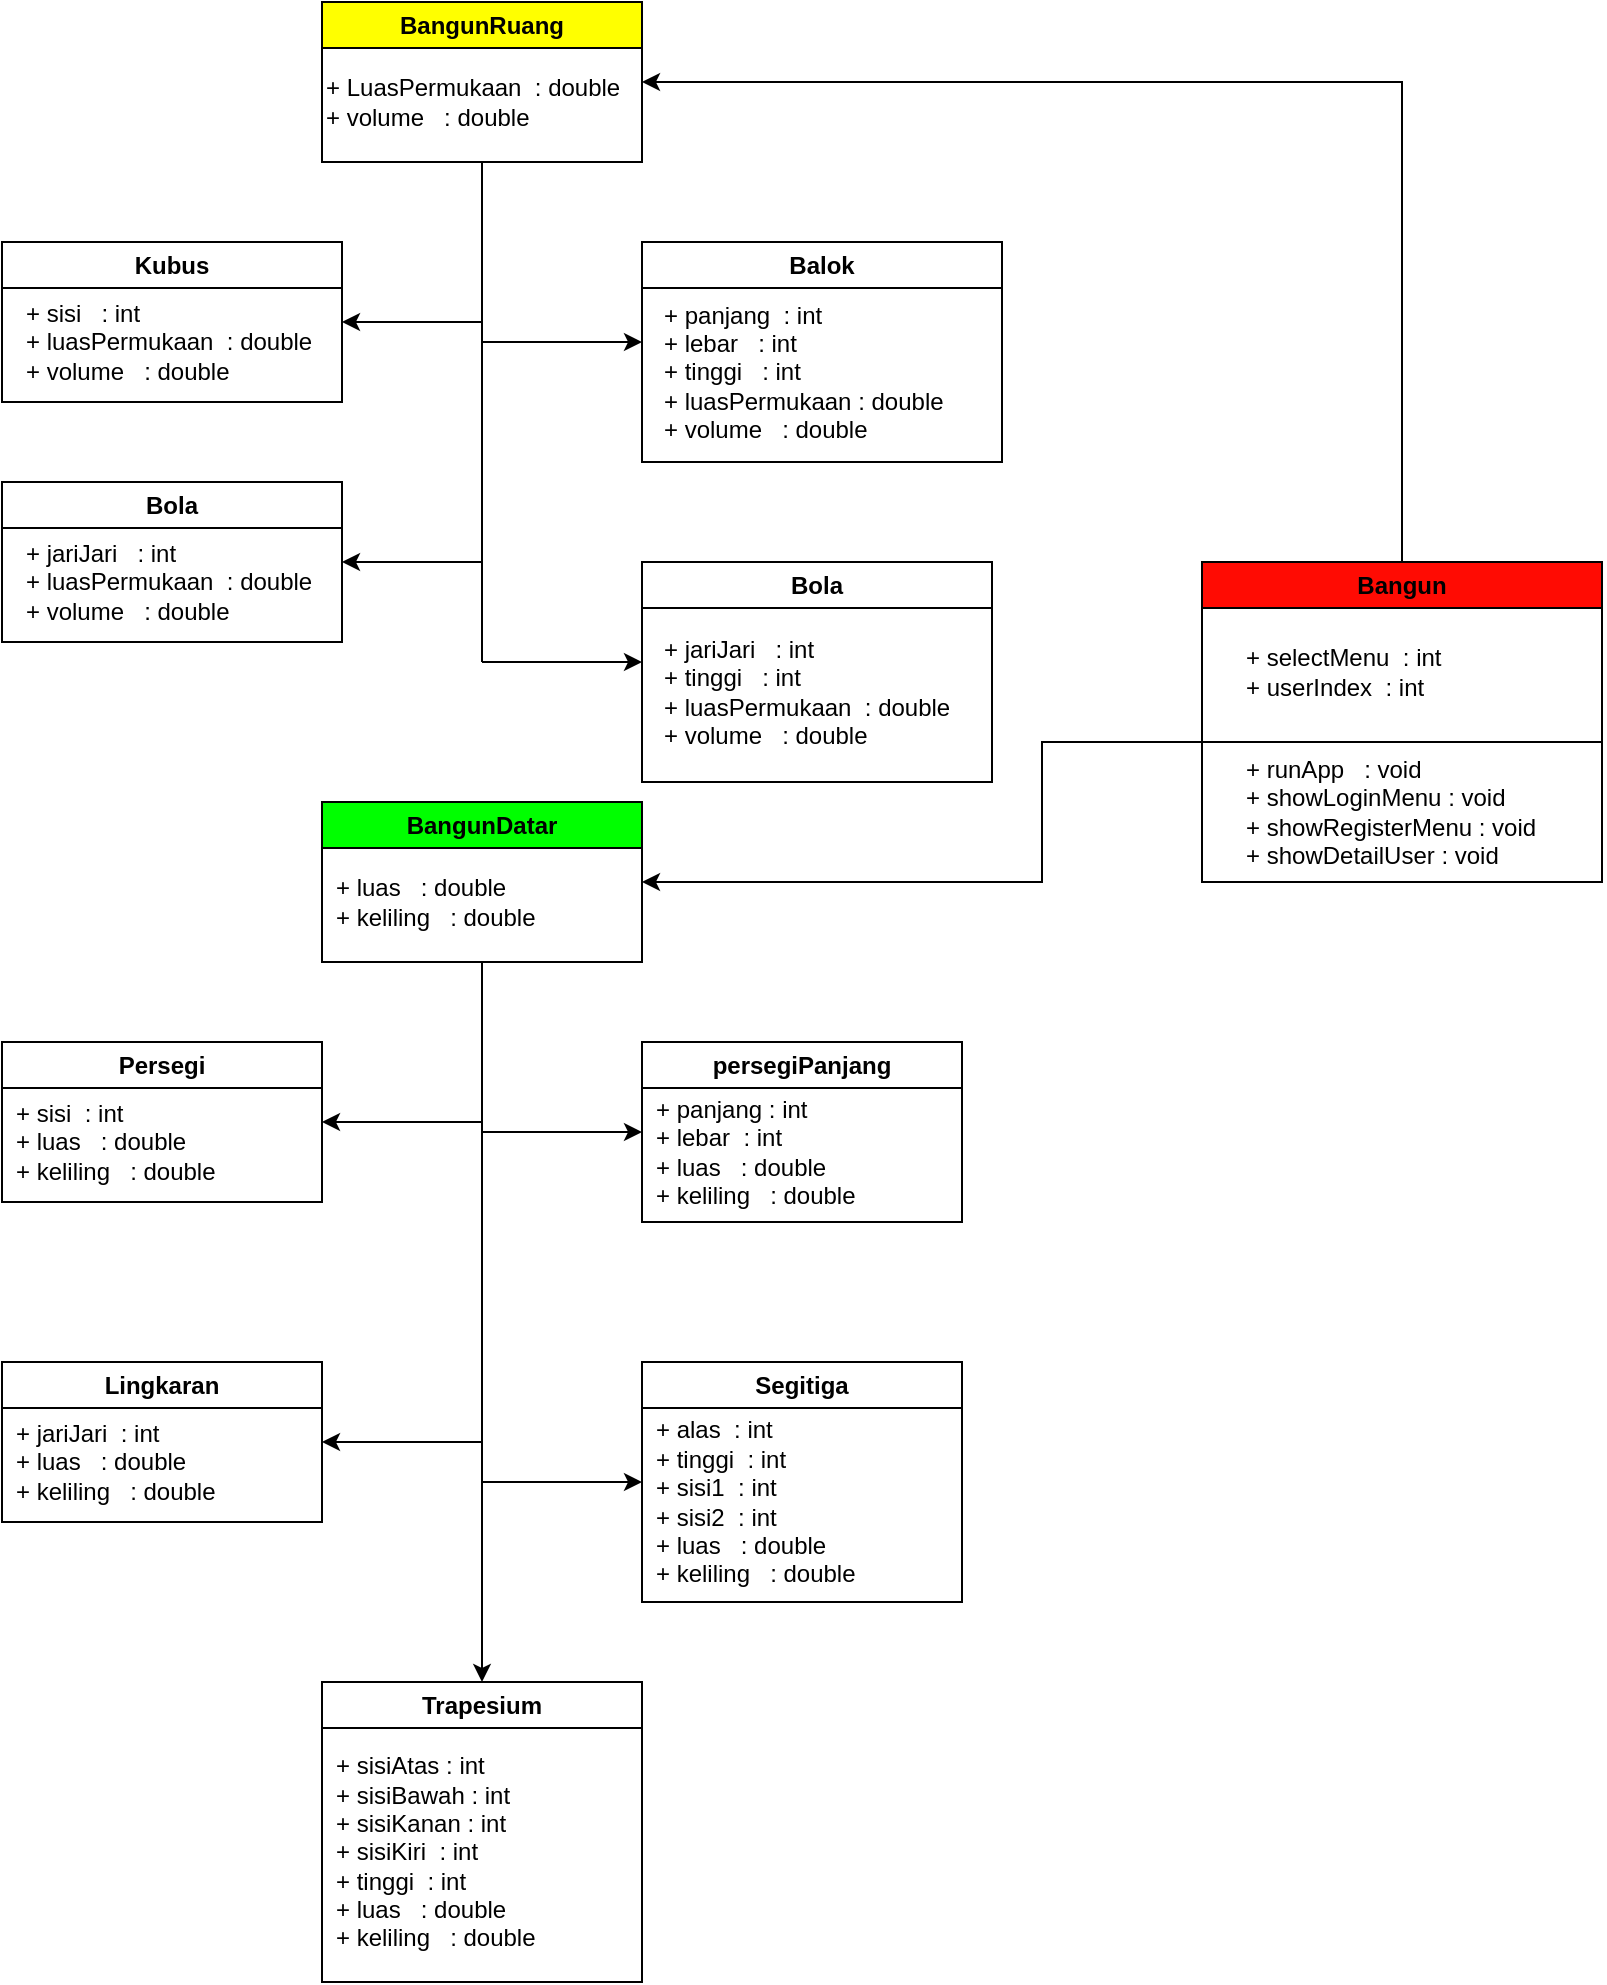 <mxfile version="21.1.2" type="device">
  <diagram id="prtHgNgQTEPvFCAcTncT" name="Page-1">
    <mxGraphModel dx="1036" dy="606" grid="1" gridSize="10" guides="1" tooltips="1" connect="1" arrows="1" fold="1" page="1" pageScale="1" pageWidth="827" pageHeight="1169" math="0" shadow="0">
      <root>
        <mxCell id="0" />
        <mxCell id="1" parent="0" />
        <mxCell id="jeioB-I5GINS4jHC_oEY-1" value="BangunRuang" style="swimlane;whiteSpace=wrap;html=1;fillColor=#FFFF00;" parent="1" vertex="1">
          <mxGeometry x="160" width="160" height="80" as="geometry" />
        </mxCell>
        <mxCell id="jeioB-I5GINS4jHC_oEY-2" value="+ LuasPermukaan &lt;span style=&quot;white-space: pre;&quot;&gt; &lt;/span&gt;: double&lt;br&gt;+ volume &lt;span style=&quot;white-space: pre;&quot;&gt; &lt;/span&gt;&lt;span style=&quot;white-space: pre;&quot;&gt; &lt;/span&gt;: double" style="text;html=1;align=left;verticalAlign=middle;resizable=0;points=[];autosize=1;strokeColor=none;fillColor=none;" parent="jeioB-I5GINS4jHC_oEY-1" vertex="1">
          <mxGeometry y="30" width="170" height="40" as="geometry" />
        </mxCell>
        <mxCell id="jeioB-I5GINS4jHC_oEY-3" value="Kubus" style="swimlane;whiteSpace=wrap;html=1;" parent="1" vertex="1">
          <mxGeometry y="120" width="170" height="80" as="geometry" />
        </mxCell>
        <mxCell id="jeioB-I5GINS4jHC_oEY-4" value="+ sisi&lt;span style=&quot;white-space: pre;&quot;&gt; &lt;span style=&quot;white-space: pre;&quot;&gt; &lt;/span&gt;&lt;span style=&quot;white-space: pre;&quot;&gt; &lt;/span&gt;&lt;/span&gt;: int&lt;br&gt;+ luasPermukaan&amp;nbsp;&lt;span style=&quot;white-space: pre;&quot;&gt; &lt;/span&gt;: double&lt;br&gt;+ volume&lt;span style=&quot;white-space: pre;&quot;&gt; &lt;/span&gt;&lt;span style=&quot;white-space: pre;&quot;&gt; &lt;/span&gt;&lt;span style=&quot;white-space: pre;&quot;&gt; &lt;/span&gt;: double" style="text;html=1;align=left;verticalAlign=middle;resizable=0;points=[];autosize=1;strokeColor=none;fillColor=none;" parent="jeioB-I5GINS4jHC_oEY-3" vertex="1">
          <mxGeometry x="10" y="20" width="170" height="60" as="geometry" />
        </mxCell>
        <mxCell id="jeioB-I5GINS4jHC_oEY-8" value="" style="endArrow=classic;html=1;rounded=0;exitX=0.5;exitY=1;exitDx=0;exitDy=0;entryX=1;entryY=0.5;entryDx=0;entryDy=0;" parent="1" source="jeioB-I5GINS4jHC_oEY-1" target="jeioB-I5GINS4jHC_oEY-3" edge="1">
          <mxGeometry width="50" height="50" relative="1" as="geometry">
            <mxPoint x="390" y="290" as="sourcePoint" />
            <mxPoint x="440" y="240" as="targetPoint" />
            <Array as="points">
              <mxPoint x="240" y="160" />
            </Array>
          </mxGeometry>
        </mxCell>
        <mxCell id="jeioB-I5GINS4jHC_oEY-13" value="Balok" style="swimlane;whiteSpace=wrap;html=1;" parent="1" vertex="1">
          <mxGeometry x="320" y="120" width="180" height="110" as="geometry" />
        </mxCell>
        <mxCell id="jeioB-I5GINS4jHC_oEY-14" value="+ panjang&lt;span style=&quot;white-space: pre;&quot;&gt; &lt;span style=&quot;white-space: pre;&quot;&gt; &lt;/span&gt;&lt;/span&gt;: int&lt;br&gt;+ lebar&lt;span style=&quot;white-space: pre;&quot;&gt; &lt;span style=&quot;white-space: pre;&quot;&gt; &lt;span style=&quot;white-space: pre;&quot;&gt; &lt;/span&gt;&lt;/span&gt;&lt;/span&gt;: int&lt;br&gt;+ tinggi&lt;span style=&quot;white-space: pre;&quot;&gt; &lt;/span&gt;&lt;span style=&quot;white-space: pre;&quot;&gt; &lt;span style=&quot;white-space: pre;&quot;&gt; &lt;/span&gt;&lt;/span&gt;: int&lt;br&gt;+ luasPermukaan&lt;span style=&quot;white-space: pre;&quot;&gt; &lt;/span&gt;: double&lt;br&gt;+ volume&lt;span style=&quot;white-space: pre;&quot;&gt; &lt;/span&gt;&lt;span style=&quot;white-space: pre;&quot;&gt; &lt;/span&gt;&lt;span style=&quot;white-space: pre;&quot;&gt; &lt;/span&gt;: double" style="text;html=1;align=left;verticalAlign=middle;resizable=0;points=[];autosize=1;strokeColor=none;fillColor=none;" parent="jeioB-I5GINS4jHC_oEY-13" vertex="1">
          <mxGeometry x="9" y="20" width="170" height="90" as="geometry" />
        </mxCell>
        <mxCell id="jeioB-I5GINS4jHC_oEY-15" value="" style="endArrow=classic;html=1;rounded=0;" parent="1" edge="1">
          <mxGeometry width="50" height="50" relative="1" as="geometry">
            <mxPoint x="240" y="170" as="sourcePoint" />
            <mxPoint x="320" y="170" as="targetPoint" />
            <Array as="points">
              <mxPoint x="260" y="170" />
              <mxPoint x="280" y="170" />
            </Array>
          </mxGeometry>
        </mxCell>
        <mxCell id="jeioB-I5GINS4jHC_oEY-16" value="" style="endArrow=none;html=1;rounded=0;" parent="1" edge="1">
          <mxGeometry width="50" height="50" relative="1" as="geometry">
            <mxPoint x="240" y="250" as="sourcePoint" />
            <mxPoint x="240" y="160" as="targetPoint" />
            <Array as="points">
              <mxPoint x="240" y="330" />
            </Array>
          </mxGeometry>
        </mxCell>
        <mxCell id="jeioB-I5GINS4jHC_oEY-17" value="Bola" style="swimlane;whiteSpace=wrap;html=1;" parent="1" vertex="1">
          <mxGeometry y="240" width="170" height="80" as="geometry" />
        </mxCell>
        <mxCell id="jeioB-I5GINS4jHC_oEY-18" value="+ jariJari&lt;span style=&quot;white-space: pre;&quot;&gt; &lt;span style=&quot;white-space: pre;&quot;&gt; &lt;/span&gt;&lt;span style=&quot;white-space: pre;&quot;&gt; &lt;/span&gt;&lt;/span&gt;: int&lt;br&gt;+ luasPermukaan&amp;nbsp;&lt;span style=&quot;white-space: pre;&quot;&gt; &lt;/span&gt;: double&lt;br&gt;+ volume&lt;span style=&quot;white-space: pre;&quot;&gt; &lt;/span&gt;&lt;span style=&quot;white-space: pre;&quot;&gt; &lt;/span&gt;&lt;span style=&quot;white-space: pre;&quot;&gt; &lt;/span&gt;: double" style="text;html=1;align=left;verticalAlign=middle;resizable=0;points=[];autosize=1;strokeColor=none;fillColor=none;" parent="jeioB-I5GINS4jHC_oEY-17" vertex="1">
          <mxGeometry x="10" y="20" width="170" height="60" as="geometry" />
        </mxCell>
        <mxCell id="jeioB-I5GINS4jHC_oEY-19" value="" style="endArrow=classic;html=1;rounded=0;entryX=1;entryY=0.5;entryDx=0;entryDy=0;" parent="1" target="jeioB-I5GINS4jHC_oEY-17" edge="1">
          <mxGeometry width="50" height="50" relative="1" as="geometry">
            <mxPoint x="240" y="280" as="sourcePoint" />
            <mxPoint x="440" y="230" as="targetPoint" />
            <Array as="points" />
          </mxGeometry>
        </mxCell>
        <mxCell id="jeioB-I5GINS4jHC_oEY-20" value="Bola" style="swimlane;whiteSpace=wrap;html=1;" parent="1" vertex="1">
          <mxGeometry x="320" y="280" width="175" height="110" as="geometry" />
        </mxCell>
        <mxCell id="jeioB-I5GINS4jHC_oEY-21" value="+ jariJari&lt;span style=&quot;white-space: pre;&quot;&gt; &lt;span style=&quot;white-space: pre;&quot;&gt; &lt;/span&gt;&lt;span style=&quot;white-space: pre;&quot;&gt; &lt;/span&gt;&lt;/span&gt;: int&lt;br&gt;+ tinggi&lt;span style=&quot;white-space: pre;&quot;&gt; &lt;/span&gt;&lt;span style=&quot;white-space: pre;&quot;&gt; &lt;/span&gt;&lt;span style=&quot;white-space: pre;&quot;&gt; &lt;/span&gt;: int&lt;br&gt;+ luasPermukaan&amp;nbsp;&lt;span style=&quot;white-space: pre;&quot;&gt; &lt;/span&gt;: double&lt;br&gt;+ volume&lt;span style=&quot;white-space: pre;&quot;&gt; &lt;/span&gt;&lt;span style=&quot;white-space: pre;&quot;&gt; &lt;/span&gt;&lt;span style=&quot;white-space: pre;&quot;&gt; &lt;/span&gt;: double" style="text;html=1;align=left;verticalAlign=middle;resizable=0;points=[];autosize=1;strokeColor=none;fillColor=none;" parent="jeioB-I5GINS4jHC_oEY-20" vertex="1">
          <mxGeometry x="9" y="30" width="170" height="70" as="geometry" />
        </mxCell>
        <mxCell id="jeioB-I5GINS4jHC_oEY-23" value="" style="endArrow=classic;html=1;rounded=0;" parent="1" edge="1">
          <mxGeometry width="50" height="50" relative="1" as="geometry">
            <mxPoint x="240" y="330" as="sourcePoint" />
            <mxPoint x="320" y="330" as="targetPoint" />
          </mxGeometry>
        </mxCell>
        <mxCell id="jeioB-I5GINS4jHC_oEY-24" value="BangunDatar" style="swimlane;whiteSpace=wrap;html=1;fillColor=#00FF00;" parent="1" vertex="1">
          <mxGeometry x="160" y="400" width="160" height="80" as="geometry" />
        </mxCell>
        <mxCell id="jeioB-I5GINS4jHC_oEY-25" value="+ luas&amp;nbsp;&lt;span style=&quot;white-space: pre;&quot;&gt; &lt;span style=&quot;white-space: pre;&quot;&gt; &lt;/span&gt;&lt;/span&gt;: double&lt;br&gt;+ keliling&amp;nbsp;&lt;span style=&quot;white-space: pre;&quot;&gt; &lt;/span&gt;&lt;span style=&quot;white-space: pre;&quot;&gt; &lt;/span&gt;: double" style="text;html=1;align=left;verticalAlign=middle;resizable=0;points=[];autosize=1;strokeColor=none;fillColor=none;" parent="jeioB-I5GINS4jHC_oEY-24" vertex="1">
          <mxGeometry x="5" y="30" width="150" height="40" as="geometry" />
        </mxCell>
        <mxCell id="jeioB-I5GINS4jHC_oEY-26" value="Persegi" style="swimlane;whiteSpace=wrap;html=1;" parent="1" vertex="1">
          <mxGeometry y="520" width="160" height="80" as="geometry" />
        </mxCell>
        <mxCell id="jeioB-I5GINS4jHC_oEY-27" value="+ sisi&lt;span style=&quot;white-space: pre;&quot;&gt; &lt;/span&gt;&lt;span style=&quot;white-space: pre;&quot;&gt; &lt;/span&gt;: int&lt;br&gt;+ luas&amp;nbsp;&lt;span style=&quot;white-space: pre;&quot;&gt; &lt;span style=&quot;white-space: pre;&quot;&gt; &lt;/span&gt;&lt;/span&gt;: double&lt;br&gt;+ keliling&amp;nbsp;&lt;span style=&quot;white-space: pre;&quot;&gt; &lt;/span&gt;&lt;span style=&quot;white-space: pre;&quot;&gt; &lt;/span&gt;: double" style="text;html=1;align=left;verticalAlign=middle;resizable=0;points=[];autosize=1;strokeColor=none;fillColor=none;" parent="jeioB-I5GINS4jHC_oEY-26" vertex="1">
          <mxGeometry x="5" y="20" width="150" height="60" as="geometry" />
        </mxCell>
        <mxCell id="jeioB-I5GINS4jHC_oEY-28" value="persegiPanjang" style="swimlane;whiteSpace=wrap;html=1;" parent="1" vertex="1">
          <mxGeometry x="320" y="520" width="160" height="90" as="geometry" />
        </mxCell>
        <mxCell id="jeioB-I5GINS4jHC_oEY-29" value="+ panjang&lt;span style=&quot;white-space: pre;&quot;&gt; &lt;/span&gt;: int&lt;br&gt;+ lebar&lt;span style=&quot;white-space: pre;&quot;&gt; &lt;/span&gt;&lt;span style=&quot;white-space: pre;&quot;&gt; &lt;/span&gt;: int&lt;br&gt;+ luas&amp;nbsp;&lt;span style=&quot;white-space: pre;&quot;&gt; &lt;span style=&quot;white-space: pre;&quot;&gt; &lt;/span&gt;&lt;/span&gt;: double&lt;br&gt;+ keliling&amp;nbsp;&lt;span style=&quot;white-space: pre;&quot;&gt; &lt;/span&gt;&lt;span style=&quot;white-space: pre;&quot;&gt; &lt;/span&gt;: double" style="text;html=1;align=left;verticalAlign=middle;resizable=0;points=[];autosize=1;strokeColor=none;fillColor=none;" parent="jeioB-I5GINS4jHC_oEY-28" vertex="1">
          <mxGeometry x="5" y="20" width="150" height="70" as="geometry" />
        </mxCell>
        <mxCell id="jeioB-I5GINS4jHC_oEY-30" value="Lingkaran" style="swimlane;whiteSpace=wrap;html=1;" parent="1" vertex="1">
          <mxGeometry y="680" width="160" height="80" as="geometry" />
        </mxCell>
        <mxCell id="jeioB-I5GINS4jHC_oEY-31" value="+ jariJari&lt;span style=&quot;white-space: pre;&quot;&gt; &lt;/span&gt;&lt;span style=&quot;white-space: pre;&quot;&gt; &lt;/span&gt;: int&lt;br&gt;+ luas&amp;nbsp;&lt;span style=&quot;white-space: pre;&quot;&gt; &lt;span style=&quot;white-space: pre;&quot;&gt; &lt;/span&gt;&lt;/span&gt;: double&lt;br&gt;+ keliling&amp;nbsp;&lt;span style=&quot;white-space: pre;&quot;&gt; &lt;/span&gt;&lt;span style=&quot;white-space: pre;&quot;&gt; &lt;/span&gt;: double" style="text;html=1;align=left;verticalAlign=middle;resizable=0;points=[];autosize=1;strokeColor=none;fillColor=none;" parent="jeioB-I5GINS4jHC_oEY-30" vertex="1">
          <mxGeometry x="5" y="20" width="150" height="60" as="geometry" />
        </mxCell>
        <mxCell id="jeioB-I5GINS4jHC_oEY-32" value="Segitiga" style="swimlane;whiteSpace=wrap;html=1;" parent="1" vertex="1">
          <mxGeometry x="320" y="680" width="160" height="120" as="geometry" />
        </mxCell>
        <mxCell id="jeioB-I5GINS4jHC_oEY-33" value="+ alas&lt;span style=&quot;white-space: pre;&quot;&gt; &lt;/span&gt;&lt;span style=&quot;white-space: pre;&quot;&gt; &lt;/span&gt;: int&lt;br&gt;+ tinggi&lt;span style=&quot;white-space: pre;&quot;&gt; &lt;/span&gt;&lt;span style=&quot;white-space: pre;&quot;&gt; &lt;/span&gt;: int&lt;br&gt;+ sisi1&lt;span style=&quot;white-space: pre;&quot;&gt; &lt;/span&gt;&lt;span style=&quot;white-space: pre;&quot;&gt; &lt;/span&gt;: int&lt;br&gt;+ sisi2&lt;span style=&quot;white-space: pre;&quot;&gt; &lt;/span&gt;&lt;span style=&quot;white-space: pre;&quot;&gt; &lt;/span&gt;: int&lt;br&gt;+ luas&amp;nbsp;&lt;span style=&quot;white-space: pre;&quot;&gt; &lt;span style=&quot;white-space: pre;&quot;&gt; &lt;/span&gt;&lt;/span&gt;: double&lt;br&gt;+ keliling&amp;nbsp;&lt;span style=&quot;white-space: pre;&quot;&gt; &lt;/span&gt;&lt;span style=&quot;white-space: pre;&quot;&gt; &lt;/span&gt;: double" style="text;html=1;align=left;verticalAlign=middle;resizable=0;points=[];autosize=1;strokeColor=none;fillColor=none;" parent="jeioB-I5GINS4jHC_oEY-32" vertex="1">
          <mxGeometry x="5" y="20" width="150" height="100" as="geometry" />
        </mxCell>
        <mxCell id="jeioB-I5GINS4jHC_oEY-34" value="Trapesium" style="swimlane;whiteSpace=wrap;html=1;" parent="1" vertex="1">
          <mxGeometry x="160" y="840" width="160" height="150" as="geometry" />
        </mxCell>
        <mxCell id="jeioB-I5GINS4jHC_oEY-35" value="+ sisiAtas&lt;span style=&quot;white-space: pre;&quot;&gt; &lt;/span&gt;: int&lt;br&gt;+ sisiBawah&lt;span style=&quot;white-space: pre;&quot;&gt; &lt;/span&gt;: int&lt;br&gt;+ sisiKanan&lt;span style=&quot;white-space: pre;&quot;&gt; &lt;/span&gt;: int&lt;br&gt;+ sisiKiri&lt;span style=&quot;white-space: pre;&quot;&gt; &lt;/span&gt;&lt;span style=&quot;white-space: pre;&quot;&gt; &lt;/span&gt;: int&lt;br&gt;+ tinggi&lt;span style=&quot;white-space: pre;&quot;&gt; &lt;/span&gt;&lt;span style=&quot;white-space: pre;&quot;&gt; &lt;/span&gt;: int&lt;br&gt;+ luas&amp;nbsp;&lt;span style=&quot;white-space: pre;&quot;&gt; &lt;span style=&quot;white-space: pre;&quot;&gt; &lt;/span&gt;&lt;/span&gt;: double&lt;br&gt;+ keliling&amp;nbsp;&lt;span style=&quot;white-space: pre;&quot;&gt; &lt;/span&gt;&lt;span style=&quot;white-space: pre;&quot;&gt; &lt;/span&gt;: double" style="text;html=1;align=left;verticalAlign=middle;resizable=0;points=[];autosize=1;strokeColor=none;fillColor=none;" parent="jeioB-I5GINS4jHC_oEY-34" vertex="1">
          <mxGeometry x="5" y="30" width="150" height="110" as="geometry" />
        </mxCell>
        <mxCell id="jeioB-I5GINS4jHC_oEY-37" value="" style="endArrow=classic;html=1;rounded=0;exitX=0.5;exitY=1;exitDx=0;exitDy=0;entryX=0.5;entryY=0;entryDx=0;entryDy=0;" parent="1" source="jeioB-I5GINS4jHC_oEY-24" target="jeioB-I5GINS4jHC_oEY-34" edge="1">
          <mxGeometry width="50" height="50" relative="1" as="geometry">
            <mxPoint x="390" y="780" as="sourcePoint" />
            <mxPoint x="440" y="730" as="targetPoint" />
          </mxGeometry>
        </mxCell>
        <mxCell id="jeioB-I5GINS4jHC_oEY-38" value="" style="endArrow=classic;html=1;rounded=0;entryX=1;entryY=0.5;entryDx=0;entryDy=0;" parent="1" target="jeioB-I5GINS4jHC_oEY-30" edge="1">
          <mxGeometry width="50" height="50" relative="1" as="geometry">
            <mxPoint x="240" y="720" as="sourcePoint" />
            <mxPoint x="440" y="730" as="targetPoint" />
          </mxGeometry>
        </mxCell>
        <mxCell id="jeioB-I5GINS4jHC_oEY-39" value="" style="endArrow=classic;html=1;rounded=0;entryX=0;entryY=0.5;entryDx=0;entryDy=0;" parent="1" target="jeioB-I5GINS4jHC_oEY-28" edge="1">
          <mxGeometry width="50" height="50" relative="1" as="geometry">
            <mxPoint x="240" y="565" as="sourcePoint" />
            <mxPoint x="440" y="730" as="targetPoint" />
          </mxGeometry>
        </mxCell>
        <mxCell id="jeioB-I5GINS4jHC_oEY-40" value="" style="endArrow=classic;html=1;rounded=0;entryX=0;entryY=0.5;entryDx=0;entryDy=0;" parent="1" target="jeioB-I5GINS4jHC_oEY-32" edge="1">
          <mxGeometry width="50" height="50" relative="1" as="geometry">
            <mxPoint x="240" y="740" as="sourcePoint" />
            <mxPoint x="440" y="730" as="targetPoint" />
          </mxGeometry>
        </mxCell>
        <mxCell id="jeioB-I5GINS4jHC_oEY-41" value="" style="endArrow=classic;html=1;rounded=0;entryX=1;entryY=0.5;entryDx=0;entryDy=0;" parent="1" target="jeioB-I5GINS4jHC_oEY-26" edge="1">
          <mxGeometry width="50" height="50" relative="1" as="geometry">
            <mxPoint x="240" y="560" as="sourcePoint" />
            <mxPoint x="440" y="730" as="targetPoint" />
          </mxGeometry>
        </mxCell>
        <mxCell id="jeioB-I5GINS4jHC_oEY-43" value="Bangun" style="swimlane;whiteSpace=wrap;html=1;fillColor=#FF0B03;" parent="1" vertex="1">
          <mxGeometry x="600" y="280" width="200" height="160" as="geometry" />
        </mxCell>
        <mxCell id="jeioB-I5GINS4jHC_oEY-44" value="+ selectMenu&lt;span style=&quot;white-space: pre;&quot;&gt; &lt;span style=&quot;white-space: pre;&quot;&gt; &lt;/span&gt;&lt;/span&gt;: int&lt;br&gt;+ userIndex&lt;span style=&quot;white-space: pre;&quot;&gt; &lt;span style=&quot;white-space: pre;&quot;&gt; &lt;/span&gt;&lt;/span&gt;:&amp;nbsp;int" style="text;html=1;align=left;verticalAlign=middle;resizable=0;points=[];autosize=1;strokeColor=none;fillColor=none;" parent="jeioB-I5GINS4jHC_oEY-43" vertex="1">
          <mxGeometry x="20" y="35" width="150" height="40" as="geometry" />
        </mxCell>
        <mxCell id="jeioB-I5GINS4jHC_oEY-49" value="+ runApp&lt;span style=&quot;white-space: pre;&quot;&gt; &lt;/span&gt;&lt;span style=&quot;white-space: pre;&quot;&gt; &lt;span style=&quot;white-space: pre;&quot;&gt; &lt;/span&gt;&lt;/span&gt;: void&lt;br&gt;&lt;div style=&quot;&quot;&gt;+ showLoginMenu&lt;span style=&quot;white-space: pre;&quot;&gt; &lt;/span&gt;: void&lt;/div&gt;&lt;div style=&quot;&quot;&gt;+ showRegisterMenu : void&lt;/div&gt;&lt;div style=&quot;&quot;&gt;+ showDetailUser&lt;span style=&quot;white-space: pre;&quot;&gt; &lt;/span&gt;: void&lt;/div&gt;" style="text;html=1;align=left;verticalAlign=middle;resizable=0;points=[];autosize=1;strokeColor=none;fillColor=none;" parent="jeioB-I5GINS4jHC_oEY-43" vertex="1">
          <mxGeometry x="20" y="90" width="170" height="70" as="geometry" />
        </mxCell>
        <mxCell id="jeioB-I5GINS4jHC_oEY-47" value="" style="endArrow=classic;html=1;rounded=0;entryX=1;entryY=0.5;entryDx=0;entryDy=0;" parent="1" target="jeioB-I5GINS4jHC_oEY-24" edge="1">
          <mxGeometry width="50" height="50" relative="1" as="geometry">
            <mxPoint x="600" y="370" as="sourcePoint" />
            <mxPoint x="440" y="250" as="targetPoint" />
            <Array as="points">
              <mxPoint x="520" y="370" />
              <mxPoint x="520" y="440" />
            </Array>
          </mxGeometry>
        </mxCell>
        <mxCell id="jeioB-I5GINS4jHC_oEY-48" value="" style="endArrow=none;html=1;rounded=0;" parent="1" edge="1">
          <mxGeometry width="50" height="50" relative="1" as="geometry">
            <mxPoint x="600" y="370" as="sourcePoint" />
            <mxPoint x="800" y="370" as="targetPoint" />
            <Array as="points">
              <mxPoint x="680" y="370" />
            </Array>
          </mxGeometry>
        </mxCell>
        <mxCell id="jeioB-I5GINS4jHC_oEY-45" value="" style="endArrow=classic;html=1;rounded=0;exitX=0.5;exitY=0;exitDx=0;exitDy=0;" parent="1" source="jeioB-I5GINS4jHC_oEY-43" edge="1">
          <mxGeometry width="50" height="50" relative="1" as="geometry">
            <mxPoint x="340" y="40" as="sourcePoint" />
            <mxPoint x="320" y="40" as="targetPoint" />
            <Array as="points">
              <mxPoint x="700" y="40" />
            </Array>
          </mxGeometry>
        </mxCell>
      </root>
    </mxGraphModel>
  </diagram>
</mxfile>
